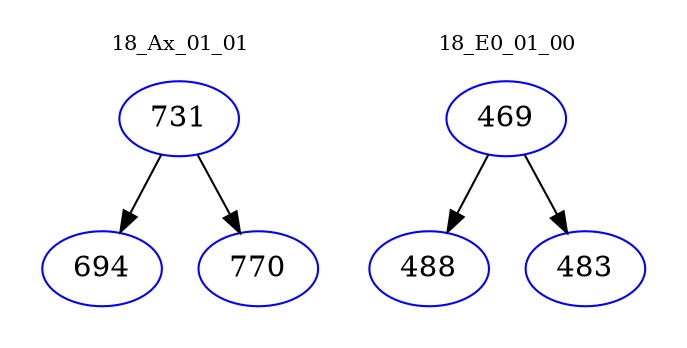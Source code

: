 digraph{
subgraph cluster_0 {
color = white
label = "18_Ax_01_01";
fontsize=10;
T0_731 [label="731", color="blue"]
T0_731 -> T0_694 [color="black"]
T0_694 [label="694", color="blue"]
T0_731 -> T0_770 [color="black"]
T0_770 [label="770", color="blue"]
}
subgraph cluster_1 {
color = white
label = "18_E0_01_00";
fontsize=10;
T1_469 [label="469", color="blue"]
T1_469 -> T1_488 [color="black"]
T1_488 [label="488", color="blue"]
T1_469 -> T1_483 [color="black"]
T1_483 [label="483", color="blue"]
}
}
